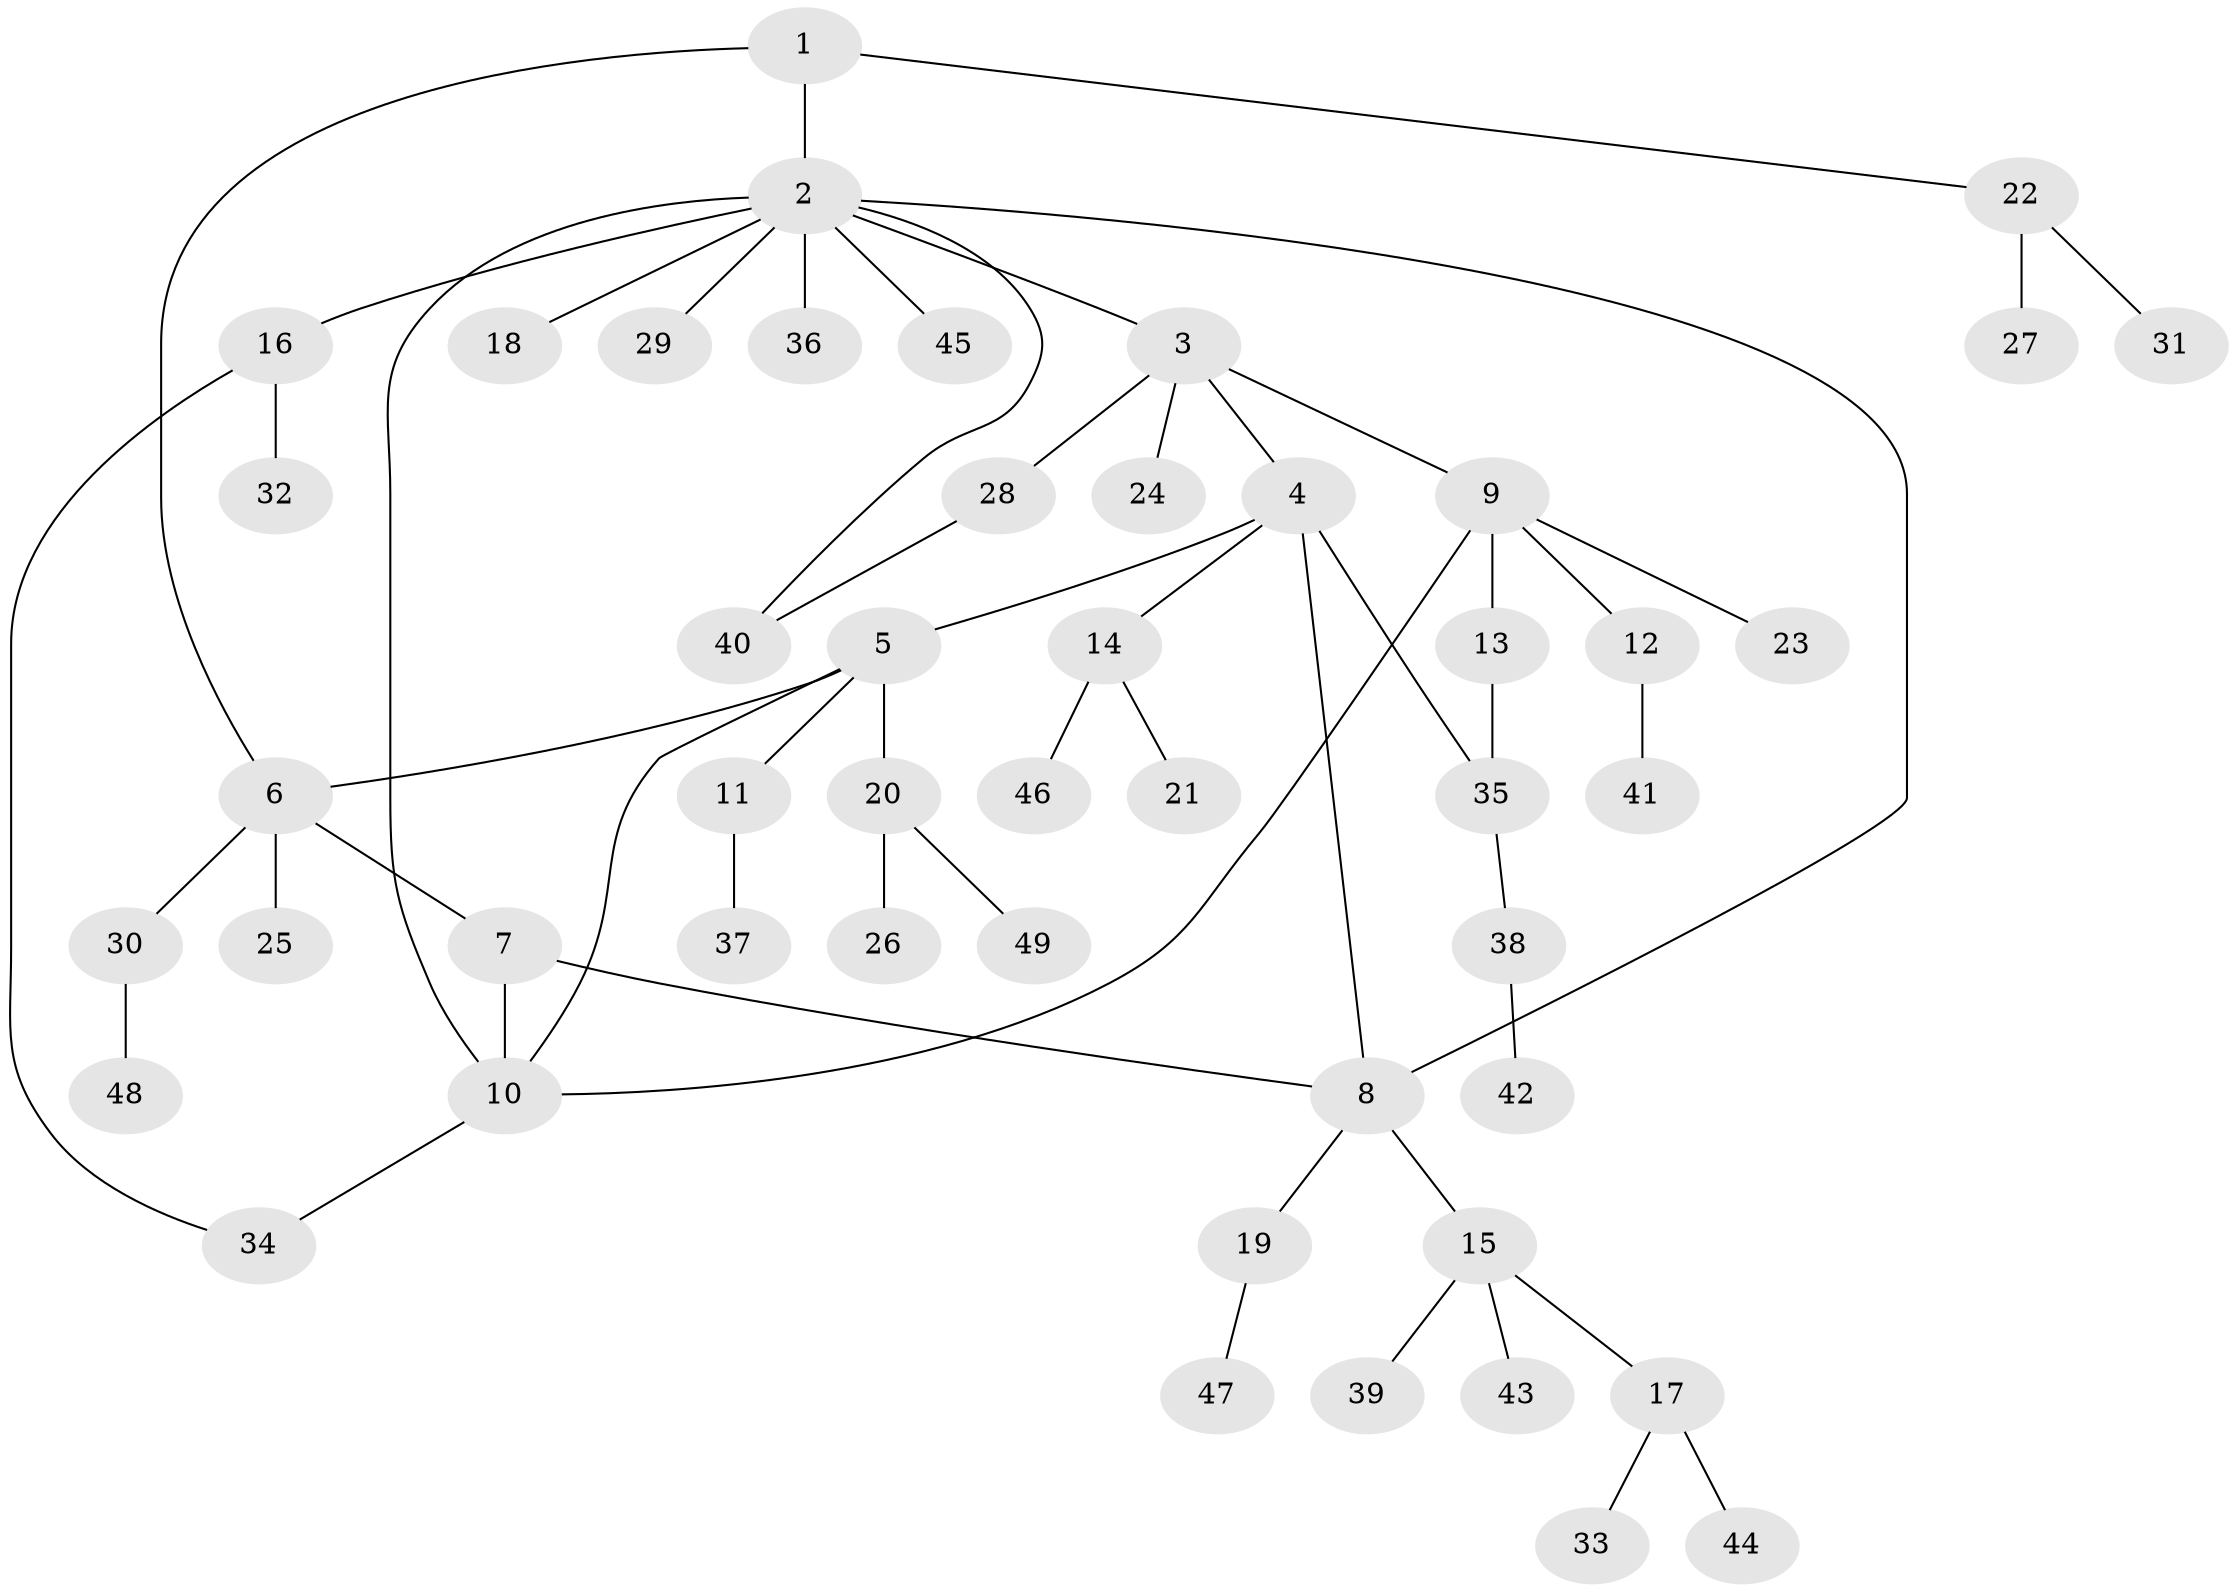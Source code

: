 // coarse degree distribution, {5: 0.04, 8: 0.04, 6: 0.04, 4: 0.08, 3: 0.16, 2: 0.12, 1: 0.48, 7: 0.04}
// Generated by graph-tools (version 1.1) at 2025/37/03/04/25 23:37:46]
// undirected, 49 vertices, 57 edges
graph export_dot {
  node [color=gray90,style=filled];
  1;
  2;
  3;
  4;
  5;
  6;
  7;
  8;
  9;
  10;
  11;
  12;
  13;
  14;
  15;
  16;
  17;
  18;
  19;
  20;
  21;
  22;
  23;
  24;
  25;
  26;
  27;
  28;
  29;
  30;
  31;
  32;
  33;
  34;
  35;
  36;
  37;
  38;
  39;
  40;
  41;
  42;
  43;
  44;
  45;
  46;
  47;
  48;
  49;
  1 -- 2;
  1 -- 6;
  1 -- 22;
  2 -- 3;
  2 -- 8;
  2 -- 10;
  2 -- 16;
  2 -- 18;
  2 -- 29;
  2 -- 36;
  2 -- 40;
  2 -- 45;
  3 -- 4;
  3 -- 9;
  3 -- 24;
  3 -- 28;
  4 -- 5;
  4 -- 8;
  4 -- 14;
  4 -- 35;
  5 -- 6;
  5 -- 10;
  5 -- 11;
  5 -- 20;
  6 -- 7;
  6 -- 25;
  6 -- 30;
  7 -- 8;
  7 -- 10;
  8 -- 15;
  8 -- 19;
  9 -- 10;
  9 -- 12;
  9 -- 13;
  9 -- 23;
  10 -- 34;
  11 -- 37;
  12 -- 41;
  13 -- 35;
  14 -- 21;
  14 -- 46;
  15 -- 17;
  15 -- 39;
  15 -- 43;
  16 -- 32;
  16 -- 34;
  17 -- 33;
  17 -- 44;
  19 -- 47;
  20 -- 26;
  20 -- 49;
  22 -- 27;
  22 -- 31;
  28 -- 40;
  30 -- 48;
  35 -- 38;
  38 -- 42;
}
